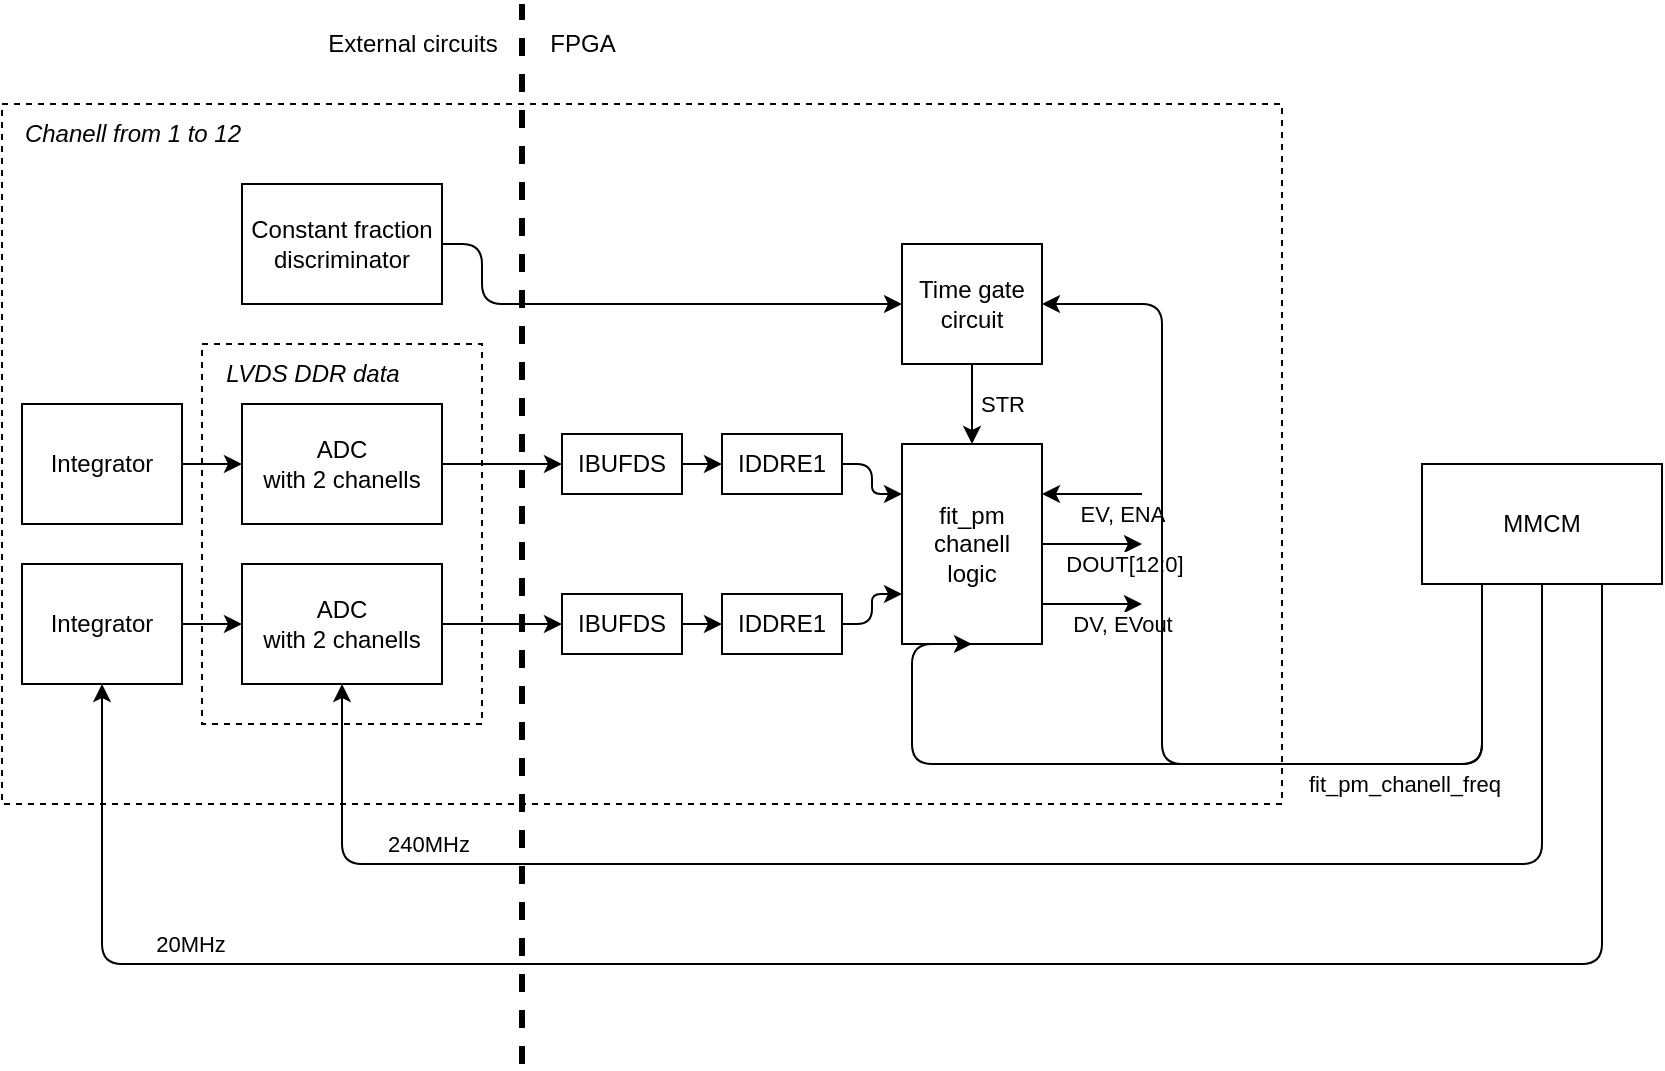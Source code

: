 <mxfile>
    <diagram id="VdJQXFleTinv3W6w0sz0" name="Page-1">
        <mxGraphModel dx="1143" dy="654" grid="1" gridSize="10" guides="1" tooltips="1" connect="1" arrows="1" fold="1" page="1" pageScale="1" pageWidth="850" pageHeight="1100" math="0" shadow="0">
            <root>
                <mxCell id="0"/>
                <mxCell id="1" parent="0"/>
                <mxCell id="44" value="" style="rounded=0;whiteSpace=wrap;html=1;dashed=1;" vertex="1" parent="1">
                    <mxGeometry x="10" y="70" width="640" height="350" as="geometry"/>
                </mxCell>
                <mxCell id="46" value="" style="rounded=0;whiteSpace=wrap;html=1;dashed=1;" vertex="1" parent="1">
                    <mxGeometry x="110" y="190" width="140" height="190" as="geometry"/>
                </mxCell>
                <mxCell id="34" style="edgeStyle=orthogonalEdgeStyle;html=1;entryX=0;entryY=0.5;entryDx=0;entryDy=0;" edge="1" parent="1" source="2" target="32">
                    <mxGeometry relative="1" as="geometry"/>
                </mxCell>
                <mxCell id="2" value="ADC&lt;br&gt;with 2 chanells" style="whiteSpace=wrap;html=1;" vertex="1" parent="1">
                    <mxGeometry x="130" y="220" width="100" height="60" as="geometry"/>
                </mxCell>
                <mxCell id="9" style="edgeStyle=none;html=1;entryX=0;entryY=0.5;entryDx=0;entryDy=0;" edge="1" parent="1" source="5" target="2">
                    <mxGeometry relative="1" as="geometry"/>
                </mxCell>
                <mxCell id="5" value="Integrator" style="whiteSpace=wrap;html=1;" vertex="1" parent="1">
                    <mxGeometry x="20" y="220" width="80" height="60" as="geometry"/>
                </mxCell>
                <mxCell id="39" style="edgeStyle=orthogonalEdgeStyle;html=1;entryX=0;entryY=0.5;entryDx=0;entryDy=0;" edge="1" parent="1" source="6" target="38">
                    <mxGeometry relative="1" as="geometry"/>
                </mxCell>
                <mxCell id="6" value="ADC&lt;br&gt;with 2 chanells" style="whiteSpace=wrap;html=1;" vertex="1" parent="1">
                    <mxGeometry x="130" y="300" width="100" height="60" as="geometry"/>
                </mxCell>
                <mxCell id="10" style="edgeStyle=none;html=1;entryX=0;entryY=0.5;entryDx=0;entryDy=0;" edge="1" parent="1" source="7" target="6">
                    <mxGeometry relative="1" as="geometry"/>
                </mxCell>
                <mxCell id="7" value="Integrator" style="whiteSpace=wrap;html=1;" vertex="1" parent="1">
                    <mxGeometry x="20" y="300" width="80" height="60" as="geometry"/>
                </mxCell>
                <mxCell id="17" style="edgeStyle=orthogonalEdgeStyle;html=1;" edge="1" parent="1" source="11">
                    <mxGeometry relative="1" as="geometry">
                        <mxPoint x="580" y="290" as="targetPoint"/>
                        <Array as="points">
                            <mxPoint x="560" y="290"/>
                            <mxPoint x="560" y="290"/>
                        </Array>
                    </mxGeometry>
                </mxCell>
                <mxCell id="19" value="DOUT[12:0]" style="edgeLabel;html=1;align=center;verticalAlign=middle;resizable=0;points=[];" vertex="1" connectable="0" parent="17">
                    <mxGeometry x="0.451" y="1" relative="1" as="geometry">
                        <mxPoint x="4" y="11" as="offset"/>
                    </mxGeometry>
                </mxCell>
                <mxCell id="18" style="edgeStyle=orthogonalEdgeStyle;html=1;" edge="1" parent="1" source="11">
                    <mxGeometry relative="1" as="geometry">
                        <mxPoint x="580" y="320" as="targetPoint"/>
                        <Array as="points">
                            <mxPoint x="550" y="320"/>
                            <mxPoint x="550" y="320"/>
                        </Array>
                    </mxGeometry>
                </mxCell>
                <mxCell id="20" value="DV, EVout" style="edgeLabel;html=1;align=center;verticalAlign=middle;resizable=0;points=[];" vertex="1" connectable="0" parent="18">
                    <mxGeometry x="0.512" relative="1" as="geometry">
                        <mxPoint x="2" y="10" as="offset"/>
                    </mxGeometry>
                </mxCell>
                <mxCell id="11" value="fit_pm&lt;br&gt;chanell&lt;br&gt;logic" style="whiteSpace=wrap;html=1;" vertex="1" parent="1">
                    <mxGeometry x="460" y="240" width="70" height="100" as="geometry"/>
                </mxCell>
                <mxCell id="23" value="&lt;i&gt;LVDS DDR data&lt;/i&gt;" style="text;html=1;align=center;verticalAlign=middle;resizable=0;points=[];autosize=1;strokeColor=none;fillColor=none;" vertex="1" parent="1">
                    <mxGeometry x="110" y="190" width="110" height="30" as="geometry"/>
                </mxCell>
                <mxCell id="24" value="" style="endArrow=classic;html=1;entryX=1;entryY=0.25;entryDx=0;entryDy=0;" edge="1" parent="1" target="11">
                    <mxGeometry width="50" height="50" relative="1" as="geometry">
                        <mxPoint x="580" y="265" as="sourcePoint"/>
                        <mxPoint x="540" y="220" as="targetPoint"/>
                    </mxGeometry>
                </mxCell>
                <mxCell id="25" value="EV, ENA" style="edgeLabel;html=1;align=center;verticalAlign=middle;resizable=0;points=[];" vertex="1" connectable="0" parent="24">
                    <mxGeometry x="-0.364" y="-1" relative="1" as="geometry">
                        <mxPoint x="6" y="11" as="offset"/>
                    </mxGeometry>
                </mxCell>
                <mxCell id="27" style="edgeStyle=orthogonalEdgeStyle;html=1;entryX=0.5;entryY=1;entryDx=0;entryDy=0;" edge="1" parent="1" source="26" target="11">
                    <mxGeometry relative="1" as="geometry">
                        <Array as="points">
                            <mxPoint x="750" y="400"/>
                            <mxPoint x="465" y="400"/>
                        </Array>
                    </mxGeometry>
                </mxCell>
                <mxCell id="28" value="fit_pm_chanell_freq" style="edgeLabel;html=1;align=center;verticalAlign=middle;resizable=0;points=[];" vertex="1" connectable="0" parent="27">
                    <mxGeometry x="0.53" y="2" relative="1" as="geometry">
                        <mxPoint x="226" y="8" as="offset"/>
                    </mxGeometry>
                </mxCell>
                <mxCell id="29" style="edgeStyle=orthogonalEdgeStyle;html=1;entryX=0.5;entryY=1;entryDx=0;entryDy=0;" edge="1" parent="1" source="26" target="6">
                    <mxGeometry relative="1" as="geometry">
                        <Array as="points">
                            <mxPoint x="780" y="450"/>
                            <mxPoint x="180" y="450"/>
                        </Array>
                    </mxGeometry>
                </mxCell>
                <mxCell id="30" value="240MHz" style="edgeLabel;html=1;align=center;verticalAlign=middle;resizable=0;points=[];" vertex="1" connectable="0" parent="29">
                    <mxGeometry x="0.546" relative="1" as="geometry">
                        <mxPoint x="-56" y="-10" as="offset"/>
                    </mxGeometry>
                </mxCell>
                <mxCell id="31" style="edgeStyle=orthogonalEdgeStyle;html=1;entryX=0.5;entryY=1;entryDx=0;entryDy=0;" edge="1" parent="1" source="26" target="7">
                    <mxGeometry relative="1" as="geometry">
                        <Array as="points">
                            <mxPoint x="810" y="500"/>
                            <mxPoint x="60" y="500"/>
                            <mxPoint x="60" y="360"/>
                        </Array>
                    </mxGeometry>
                </mxCell>
                <mxCell id="45" value="20MHz" style="edgeLabel;html=1;align=center;verticalAlign=middle;resizable=0;points=[];" vertex="1" connectable="0" parent="31">
                    <mxGeometry x="0.661" y="-2" relative="1" as="geometry">
                        <mxPoint x="1" y="-8" as="offset"/>
                    </mxGeometry>
                </mxCell>
                <mxCell id="52" style="edgeStyle=orthogonalEdgeStyle;html=1;entryX=1;entryY=0.5;entryDx=0;entryDy=0;" edge="1" parent="1" source="26" target="51">
                    <mxGeometry relative="1" as="geometry">
                        <Array as="points">
                            <mxPoint x="750" y="400"/>
                            <mxPoint x="590" y="400"/>
                            <mxPoint x="590" y="170"/>
                        </Array>
                    </mxGeometry>
                </mxCell>
                <mxCell id="26" value="MMCM" style="whiteSpace=wrap;html=1;" vertex="1" parent="1">
                    <mxGeometry x="720" y="250" width="120" height="60" as="geometry"/>
                </mxCell>
                <mxCell id="35" style="edgeStyle=orthogonalEdgeStyle;html=1;entryX=0;entryY=0.5;entryDx=0;entryDy=0;" edge="1" parent="1" source="32" target="33">
                    <mxGeometry relative="1" as="geometry"/>
                </mxCell>
                <mxCell id="32" value="IBUFDS" style="whiteSpace=wrap;html=1;" vertex="1" parent="1">
                    <mxGeometry x="290" y="235" width="60" height="30" as="geometry"/>
                </mxCell>
                <mxCell id="37" style="edgeStyle=orthogonalEdgeStyle;html=1;entryX=0;entryY=0.25;entryDx=0;entryDy=0;" edge="1" parent="1" source="33" target="11">
                    <mxGeometry relative="1" as="geometry"/>
                </mxCell>
                <mxCell id="41" style="edgeStyle=orthogonalEdgeStyle;html=1;entryX=0;entryY=0.5;entryDx=0;entryDy=0;" edge="1" parent="1" source="38" target="40">
                    <mxGeometry relative="1" as="geometry"/>
                </mxCell>
                <mxCell id="33" value="IDDRE1" style="whiteSpace=wrap;html=1;" vertex="1" parent="1">
                    <mxGeometry x="370" y="235" width="60" height="30" as="geometry"/>
                </mxCell>
                <mxCell id="38" value="IBUFDS" style="whiteSpace=wrap;html=1;" vertex="1" parent="1">
                    <mxGeometry x="290" y="315" width="60" height="30" as="geometry"/>
                </mxCell>
                <mxCell id="42" style="edgeStyle=orthogonalEdgeStyle;html=1;entryX=0;entryY=0.75;entryDx=0;entryDy=0;" edge="1" parent="1" source="40" target="11">
                    <mxGeometry relative="1" as="geometry"/>
                </mxCell>
                <mxCell id="40" value="IDDRE1" style="whiteSpace=wrap;html=1;" vertex="1" parent="1">
                    <mxGeometry x="370" y="315" width="60" height="30" as="geometry"/>
                </mxCell>
                <mxCell id="47" value="&lt;i&gt;Chanell from 1 to 12&lt;/i&gt;" style="text;html=1;align=center;verticalAlign=middle;resizable=0;points=[];autosize=1;strokeColor=none;fillColor=none;" vertex="1" parent="1">
                    <mxGeometry x="10" y="70" width="130" height="30" as="geometry"/>
                </mxCell>
                <mxCell id="53" style="edgeStyle=orthogonalEdgeStyle;html=1;entryX=0.5;entryY=0;entryDx=0;entryDy=0;" edge="1" parent="1" source="51" target="11">
                    <mxGeometry relative="1" as="geometry">
                        <Array as="points">
                            <mxPoint x="495" y="200"/>
                            <mxPoint x="495" y="200"/>
                        </Array>
                    </mxGeometry>
                </mxCell>
                <mxCell id="54" value="STR" style="edgeLabel;html=1;align=center;verticalAlign=middle;resizable=0;points=[];" vertex="1" connectable="0" parent="53">
                    <mxGeometry x="-0.161" y="3" relative="1" as="geometry">
                        <mxPoint x="12" y="3" as="offset"/>
                    </mxGeometry>
                </mxCell>
                <mxCell id="51" value="Time gate circuit" style="whiteSpace=wrap;html=1;" vertex="1" parent="1">
                    <mxGeometry x="460" y="140" width="70" height="60" as="geometry"/>
                </mxCell>
                <mxCell id="60" style="edgeStyle=orthogonalEdgeStyle;html=1;entryX=0;entryY=0.5;entryDx=0;entryDy=0;" edge="1" parent="1" source="58" target="51">
                    <mxGeometry relative="1" as="geometry">
                        <Array as="points">
                            <mxPoint x="250" y="140"/>
                            <mxPoint x="250" y="170"/>
                        </Array>
                    </mxGeometry>
                </mxCell>
                <mxCell id="58" value="Constant fraction discriminator" style="whiteSpace=wrap;html=1;" vertex="1" parent="1">
                    <mxGeometry x="130" y="110" width="100" height="60" as="geometry"/>
                </mxCell>
                <mxCell id="62" value="" style="endArrow=none;dashed=1;html=1;endSize=10;strokeWidth=3;" edge="1" parent="1">
                    <mxGeometry width="50" height="50" relative="1" as="geometry">
                        <mxPoint x="270" y="550" as="sourcePoint"/>
                        <mxPoint x="270" y="20" as="targetPoint"/>
                    </mxGeometry>
                </mxCell>
                <mxCell id="63" value="FPGA" style="text;html=1;align=center;verticalAlign=middle;resizable=0;points=[];autosize=1;strokeColor=none;fillColor=none;" vertex="1" parent="1">
                    <mxGeometry x="270" y="25" width="60" height="30" as="geometry"/>
                </mxCell>
                <mxCell id="64" value="External circuits" style="text;html=1;align=center;verticalAlign=middle;resizable=0;points=[];autosize=1;strokeColor=none;fillColor=none;" vertex="1" parent="1">
                    <mxGeometry x="160" y="25" width="110" height="30" as="geometry"/>
                </mxCell>
            </root>
        </mxGraphModel>
    </diagram>
</mxfile>